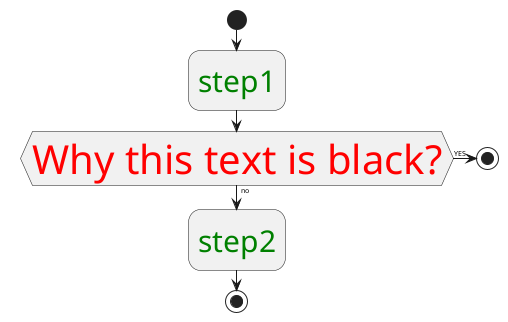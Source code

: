 {
  "sha1": "jql8yyewwrd07h0glyqtfpkfv47huhu",
  "insertion": {
    "when": "2024-06-03T18:59:32.104Z",
    "user": "plantuml@gmail.com"
  }
}
@startuml
skinparam backgroundColor white
skinparam activity {
  FontColor green
  FontName Verdana
  FontSize 30
  DiamondFontColor red
  DiamondFontSize 40
  ArrowFontSize 7
}

start

:step1;

if (Why this text is black?) then (YES)
stop
else (no)
:step2;
endif
stop
@enduml
